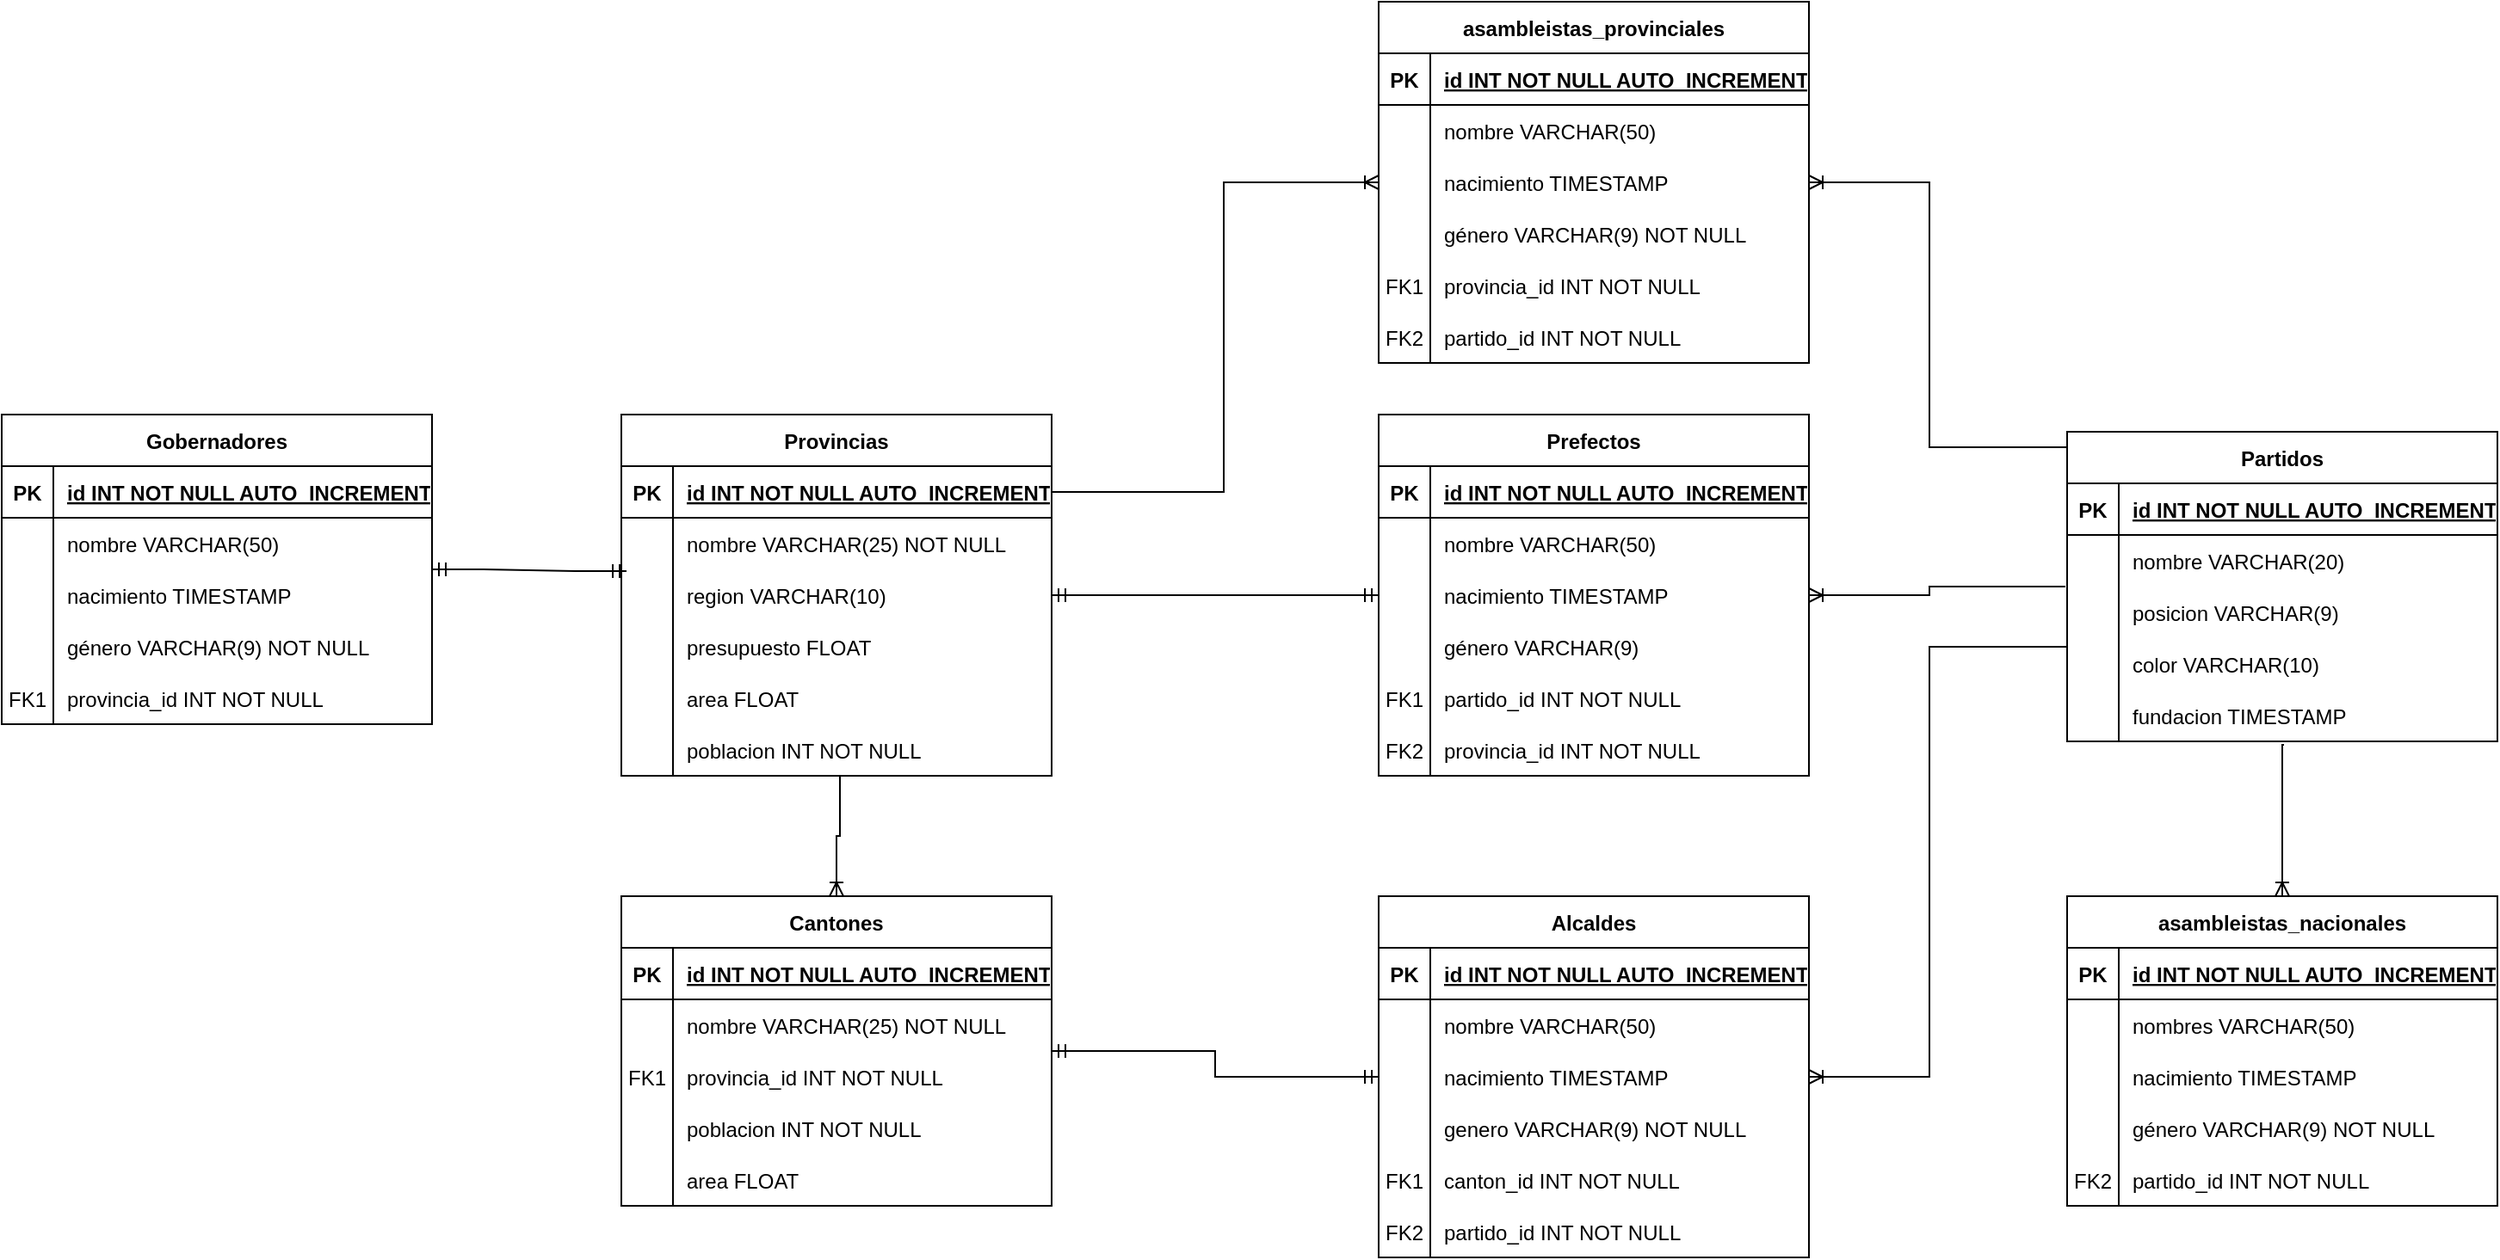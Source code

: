 <mxfile version="24.4.0" type="device" pages="2">
  <diagram id="R2lEEEUBdFMjLlhIrx00" name="Page-1">
    <mxGraphModel dx="2753" dy="726" grid="1" gridSize="10" guides="1" tooltips="1" connect="1" arrows="1" fold="1" page="1" pageScale="1" pageWidth="850" pageHeight="1100" math="0" shadow="0" extFonts="Permanent Marker^https://fonts.googleapis.com/css?family=Permanent+Marker">
      <root>
        <mxCell id="0" />
        <mxCell id="1" parent="0" />
        <mxCell id="C-vyLk0tnHw3VtMMgP7b-13" value="Provincias" style="shape=table;startSize=30;container=1;collapsible=1;childLayout=tableLayout;fixedRows=1;rowLines=0;fontStyle=1;align=center;resizeLast=1;" parent="1" vertex="1">
          <mxGeometry x="160" y="320" width="250" height="210" as="geometry" />
        </mxCell>
        <mxCell id="C-vyLk0tnHw3VtMMgP7b-14" value="" style="shape=partialRectangle;collapsible=0;dropTarget=0;pointerEvents=0;fillColor=none;points=[[0,0.5],[1,0.5]];portConstraint=eastwest;top=0;left=0;right=0;bottom=1;" parent="C-vyLk0tnHw3VtMMgP7b-13" vertex="1">
          <mxGeometry y="30" width="250" height="30" as="geometry" />
        </mxCell>
        <mxCell id="C-vyLk0tnHw3VtMMgP7b-15" value="PK" style="shape=partialRectangle;overflow=hidden;connectable=0;fillColor=none;top=0;left=0;bottom=0;right=0;fontStyle=1;" parent="C-vyLk0tnHw3VtMMgP7b-14" vertex="1">
          <mxGeometry width="30" height="30" as="geometry">
            <mxRectangle width="30" height="30" as="alternateBounds" />
          </mxGeometry>
        </mxCell>
        <mxCell id="C-vyLk0tnHw3VtMMgP7b-16" value="id INT NOT NULL AUTO_INCREMENT" style="shape=partialRectangle;overflow=hidden;connectable=0;fillColor=none;top=0;left=0;bottom=0;right=0;align=left;spacingLeft=6;fontStyle=5;" parent="C-vyLk0tnHw3VtMMgP7b-14" vertex="1">
          <mxGeometry x="30" width="220" height="30" as="geometry">
            <mxRectangle width="220" height="30" as="alternateBounds" />
          </mxGeometry>
        </mxCell>
        <mxCell id="mV6oS0t16oz_CCjjwXeO-1" value="" style="shape=partialRectangle;collapsible=0;dropTarget=0;pointerEvents=0;fillColor=none;points=[[0,0.5],[1,0.5]];portConstraint=eastwest;top=0;left=0;right=0;bottom=0;" vertex="1" parent="C-vyLk0tnHw3VtMMgP7b-13">
          <mxGeometry y="60" width="250" height="30" as="geometry" />
        </mxCell>
        <mxCell id="mV6oS0t16oz_CCjjwXeO-2" value="" style="shape=partialRectangle;overflow=hidden;connectable=0;fillColor=none;top=0;left=0;bottom=0;right=0;" vertex="1" parent="mV6oS0t16oz_CCjjwXeO-1">
          <mxGeometry width="30" height="30" as="geometry">
            <mxRectangle width="30" height="30" as="alternateBounds" />
          </mxGeometry>
        </mxCell>
        <mxCell id="mV6oS0t16oz_CCjjwXeO-3" value="nombre VARCHAR(25) NOT NULL" style="shape=partialRectangle;overflow=hidden;connectable=0;fillColor=none;top=0;left=0;bottom=0;right=0;align=left;spacingLeft=6;" vertex="1" parent="mV6oS0t16oz_CCjjwXeO-1">
          <mxGeometry x="30" width="220" height="30" as="geometry">
            <mxRectangle width="220" height="30" as="alternateBounds" />
          </mxGeometry>
        </mxCell>
        <mxCell id="mV6oS0t16oz_CCjjwXeO-4" value="" style="shape=partialRectangle;collapsible=0;dropTarget=0;pointerEvents=0;fillColor=none;points=[[0,0.5],[1,0.5]];portConstraint=eastwest;top=0;left=0;right=0;bottom=0;" vertex="1" parent="C-vyLk0tnHw3VtMMgP7b-13">
          <mxGeometry y="90" width="250" height="30" as="geometry" />
        </mxCell>
        <mxCell id="mV6oS0t16oz_CCjjwXeO-5" value="" style="shape=partialRectangle;overflow=hidden;connectable=0;fillColor=none;top=0;left=0;bottom=0;right=0;" vertex="1" parent="mV6oS0t16oz_CCjjwXeO-4">
          <mxGeometry width="30" height="30" as="geometry">
            <mxRectangle width="30" height="30" as="alternateBounds" />
          </mxGeometry>
        </mxCell>
        <mxCell id="mV6oS0t16oz_CCjjwXeO-6" value="region VARCHAR(10)" style="shape=partialRectangle;overflow=hidden;connectable=0;fillColor=none;top=0;left=0;bottom=0;right=0;align=left;spacingLeft=6;" vertex="1" parent="mV6oS0t16oz_CCjjwXeO-4">
          <mxGeometry x="30" width="220" height="30" as="geometry">
            <mxRectangle width="220" height="30" as="alternateBounds" />
          </mxGeometry>
        </mxCell>
        <mxCell id="58oZn3RjxqigrR3ve5Eb-83" value="" style="shape=partialRectangle;collapsible=0;dropTarget=0;pointerEvents=0;fillColor=none;points=[[0,0.5],[1,0.5]];portConstraint=eastwest;top=0;left=0;right=0;bottom=0;" vertex="1" parent="C-vyLk0tnHw3VtMMgP7b-13">
          <mxGeometry y="120" width="250" height="30" as="geometry" />
        </mxCell>
        <mxCell id="58oZn3RjxqigrR3ve5Eb-84" value="" style="shape=partialRectangle;overflow=hidden;connectable=0;fillColor=none;top=0;left=0;bottom=0;right=0;" vertex="1" parent="58oZn3RjxqigrR3ve5Eb-83">
          <mxGeometry width="30" height="30" as="geometry">
            <mxRectangle width="30" height="30" as="alternateBounds" />
          </mxGeometry>
        </mxCell>
        <mxCell id="58oZn3RjxqigrR3ve5Eb-85" value="presupuesto FLOAT" style="shape=partialRectangle;overflow=hidden;connectable=0;fillColor=none;top=0;left=0;bottom=0;right=0;align=left;spacingLeft=6;" vertex="1" parent="58oZn3RjxqigrR3ve5Eb-83">
          <mxGeometry x="30" width="220" height="30" as="geometry">
            <mxRectangle width="220" height="30" as="alternateBounds" />
          </mxGeometry>
        </mxCell>
        <mxCell id="58oZn3RjxqigrR3ve5Eb-89" value="" style="shape=partialRectangle;collapsible=0;dropTarget=0;pointerEvents=0;fillColor=none;points=[[0,0.5],[1,0.5]];portConstraint=eastwest;top=0;left=0;right=0;bottom=0;" vertex="1" parent="C-vyLk0tnHw3VtMMgP7b-13">
          <mxGeometry y="150" width="250" height="30" as="geometry" />
        </mxCell>
        <mxCell id="58oZn3RjxqigrR3ve5Eb-90" value="" style="shape=partialRectangle;overflow=hidden;connectable=0;fillColor=none;top=0;left=0;bottom=0;right=0;" vertex="1" parent="58oZn3RjxqigrR3ve5Eb-89">
          <mxGeometry width="30" height="30" as="geometry">
            <mxRectangle width="30" height="30" as="alternateBounds" />
          </mxGeometry>
        </mxCell>
        <mxCell id="58oZn3RjxqigrR3ve5Eb-91" value="area FLOAT" style="shape=partialRectangle;overflow=hidden;connectable=0;fillColor=none;top=0;left=0;bottom=0;right=0;align=left;spacingLeft=6;" vertex="1" parent="58oZn3RjxqigrR3ve5Eb-89">
          <mxGeometry x="30" width="220" height="30" as="geometry">
            <mxRectangle width="220" height="30" as="alternateBounds" />
          </mxGeometry>
        </mxCell>
        <mxCell id="dxsvXx4cL7ar9aelpOiF-24" value="" style="shape=partialRectangle;collapsible=0;dropTarget=0;pointerEvents=0;fillColor=none;points=[[0,0.5],[1,0.5]];portConstraint=eastwest;top=0;left=0;right=0;bottom=0;" vertex="1" parent="C-vyLk0tnHw3VtMMgP7b-13">
          <mxGeometry y="180" width="250" height="30" as="geometry" />
        </mxCell>
        <mxCell id="dxsvXx4cL7ar9aelpOiF-25" value="" style="shape=partialRectangle;overflow=hidden;connectable=0;fillColor=none;top=0;left=0;bottom=0;right=0;" vertex="1" parent="dxsvXx4cL7ar9aelpOiF-24">
          <mxGeometry width="30" height="30" as="geometry">
            <mxRectangle width="30" height="30" as="alternateBounds" />
          </mxGeometry>
        </mxCell>
        <mxCell id="dxsvXx4cL7ar9aelpOiF-26" value="poblacion INT NOT NULL" style="shape=partialRectangle;overflow=hidden;connectable=0;fillColor=none;top=0;left=0;bottom=0;right=0;align=left;spacingLeft=6;" vertex="1" parent="dxsvXx4cL7ar9aelpOiF-24">
          <mxGeometry x="30" width="220" height="30" as="geometry">
            <mxRectangle width="220" height="30" as="alternateBounds" />
          </mxGeometry>
        </mxCell>
        <mxCell id="J0bzAMUdMy9hYTO0Qa6a-3" value="Gobernadores" style="shape=table;startSize=30;container=1;collapsible=1;childLayout=tableLayout;fixedRows=1;rowLines=0;fontStyle=1;align=center;resizeLast=1;" vertex="1" parent="1">
          <mxGeometry x="-200" y="320" width="250" height="180" as="geometry" />
        </mxCell>
        <mxCell id="J0bzAMUdMy9hYTO0Qa6a-4" value="" style="shape=partialRectangle;collapsible=0;dropTarget=0;pointerEvents=0;fillColor=none;points=[[0,0.5],[1,0.5]];portConstraint=eastwest;top=0;left=0;right=0;bottom=1;" vertex="1" parent="J0bzAMUdMy9hYTO0Qa6a-3">
          <mxGeometry y="30" width="250" height="30" as="geometry" />
        </mxCell>
        <mxCell id="J0bzAMUdMy9hYTO0Qa6a-5" value="PK" style="shape=partialRectangle;overflow=hidden;connectable=0;fillColor=none;top=0;left=0;bottom=0;right=0;fontStyle=1;" vertex="1" parent="J0bzAMUdMy9hYTO0Qa6a-4">
          <mxGeometry width="30" height="30" as="geometry">
            <mxRectangle width="30" height="30" as="alternateBounds" />
          </mxGeometry>
        </mxCell>
        <mxCell id="J0bzAMUdMy9hYTO0Qa6a-6" value="id INT NOT NULL AUTO_INCREMENT" style="shape=partialRectangle;overflow=hidden;connectable=0;fillColor=none;top=0;left=0;bottom=0;right=0;align=left;spacingLeft=6;fontStyle=5;" vertex="1" parent="J0bzAMUdMy9hYTO0Qa6a-4">
          <mxGeometry x="30" width="220" height="30" as="geometry">
            <mxRectangle width="220" height="30" as="alternateBounds" />
          </mxGeometry>
        </mxCell>
        <mxCell id="J0bzAMUdMy9hYTO0Qa6a-13" value="" style="shape=partialRectangle;collapsible=0;dropTarget=0;pointerEvents=0;fillColor=none;points=[[0,0.5],[1,0.5]];portConstraint=eastwest;top=0;left=0;right=0;bottom=0;" vertex="1" parent="J0bzAMUdMy9hYTO0Qa6a-3">
          <mxGeometry y="60" width="250" height="30" as="geometry" />
        </mxCell>
        <mxCell id="J0bzAMUdMy9hYTO0Qa6a-14" value="" style="shape=partialRectangle;overflow=hidden;connectable=0;fillColor=none;top=0;left=0;bottom=0;right=0;" vertex="1" parent="J0bzAMUdMy9hYTO0Qa6a-13">
          <mxGeometry width="30" height="30" as="geometry">
            <mxRectangle width="30" height="30" as="alternateBounds" />
          </mxGeometry>
        </mxCell>
        <mxCell id="J0bzAMUdMy9hYTO0Qa6a-15" value="nombre VARCHAR(50)" style="shape=partialRectangle;overflow=hidden;connectable=0;fillColor=none;top=0;left=0;bottom=0;right=0;align=left;spacingLeft=6;" vertex="1" parent="J0bzAMUdMy9hYTO0Qa6a-13">
          <mxGeometry x="30" width="220" height="30" as="geometry">
            <mxRectangle width="220" height="30" as="alternateBounds" />
          </mxGeometry>
        </mxCell>
        <mxCell id="J0bzAMUdMy9hYTO0Qa6a-16" value="" style="shape=partialRectangle;collapsible=0;dropTarget=0;pointerEvents=0;fillColor=none;points=[[0,0.5],[1,0.5]];portConstraint=eastwest;top=0;left=0;right=0;bottom=0;" vertex="1" parent="J0bzAMUdMy9hYTO0Qa6a-3">
          <mxGeometry y="90" width="250" height="30" as="geometry" />
        </mxCell>
        <mxCell id="J0bzAMUdMy9hYTO0Qa6a-17" value="" style="shape=partialRectangle;overflow=hidden;connectable=0;fillColor=none;top=0;left=0;bottom=0;right=0;" vertex="1" parent="J0bzAMUdMy9hYTO0Qa6a-16">
          <mxGeometry width="30" height="30" as="geometry">
            <mxRectangle width="30" height="30" as="alternateBounds" />
          </mxGeometry>
        </mxCell>
        <mxCell id="J0bzAMUdMy9hYTO0Qa6a-18" value="nacimiento TIMESTAMP" style="shape=partialRectangle;overflow=hidden;connectable=0;fillColor=none;top=0;left=0;bottom=0;right=0;align=left;spacingLeft=6;" vertex="1" parent="J0bzAMUdMy9hYTO0Qa6a-16">
          <mxGeometry x="30" width="220" height="30" as="geometry">
            <mxRectangle width="220" height="30" as="alternateBounds" />
          </mxGeometry>
        </mxCell>
        <mxCell id="J0bzAMUdMy9hYTO0Qa6a-19" value="" style="shape=partialRectangle;collapsible=0;dropTarget=0;pointerEvents=0;fillColor=none;points=[[0,0.5],[1,0.5]];portConstraint=eastwest;top=0;left=0;right=0;bottom=0;" vertex="1" parent="J0bzAMUdMy9hYTO0Qa6a-3">
          <mxGeometry y="120" width="250" height="30" as="geometry" />
        </mxCell>
        <mxCell id="J0bzAMUdMy9hYTO0Qa6a-20" value="" style="shape=partialRectangle;overflow=hidden;connectable=0;fillColor=none;top=0;left=0;bottom=0;right=0;" vertex="1" parent="J0bzAMUdMy9hYTO0Qa6a-19">
          <mxGeometry width="30" height="30" as="geometry">
            <mxRectangle width="30" height="30" as="alternateBounds" />
          </mxGeometry>
        </mxCell>
        <mxCell id="J0bzAMUdMy9hYTO0Qa6a-21" value="género VARCHAR(9) NOT NULL" style="shape=partialRectangle;overflow=hidden;connectable=0;fillColor=none;top=0;left=0;bottom=0;right=0;align=left;spacingLeft=6;" vertex="1" parent="J0bzAMUdMy9hYTO0Qa6a-19">
          <mxGeometry x="30" width="220" height="30" as="geometry">
            <mxRectangle width="220" height="30" as="alternateBounds" />
          </mxGeometry>
        </mxCell>
        <mxCell id="58oZn3RjxqigrR3ve5Eb-49" value="" style="shape=partialRectangle;collapsible=0;dropTarget=0;pointerEvents=0;fillColor=none;points=[[0,0.5],[1,0.5]];portConstraint=eastwest;top=0;left=0;right=0;bottom=0;" vertex="1" parent="J0bzAMUdMy9hYTO0Qa6a-3">
          <mxGeometry y="150" width="250" height="30" as="geometry" />
        </mxCell>
        <mxCell id="58oZn3RjxqigrR3ve5Eb-50" value="FK1" style="shape=partialRectangle;overflow=hidden;connectable=0;fillColor=none;top=0;left=0;bottom=0;right=0;" vertex="1" parent="58oZn3RjxqigrR3ve5Eb-49">
          <mxGeometry width="30" height="30" as="geometry">
            <mxRectangle width="30" height="30" as="alternateBounds" />
          </mxGeometry>
        </mxCell>
        <mxCell id="58oZn3RjxqigrR3ve5Eb-51" value="provincia_id INT NOT NULL" style="shape=partialRectangle;overflow=hidden;connectable=0;fillColor=none;top=0;left=0;bottom=0;right=0;align=left;spacingLeft=6;" vertex="1" parent="58oZn3RjxqigrR3ve5Eb-49">
          <mxGeometry x="30" width="220" height="30" as="geometry">
            <mxRectangle width="220" height="30" as="alternateBounds" />
          </mxGeometry>
        </mxCell>
        <mxCell id="J0bzAMUdMy9hYTO0Qa6a-25" value="Partidos" style="shape=table;startSize=30;container=1;collapsible=1;childLayout=tableLayout;fixedRows=1;rowLines=0;fontStyle=1;align=center;resizeLast=1;" vertex="1" parent="1">
          <mxGeometry x="1000" y="330" width="250" height="180" as="geometry" />
        </mxCell>
        <mxCell id="J0bzAMUdMy9hYTO0Qa6a-26" value="" style="shape=partialRectangle;collapsible=0;dropTarget=0;pointerEvents=0;fillColor=none;points=[[0,0.5],[1,0.5]];portConstraint=eastwest;top=0;left=0;right=0;bottom=1;" vertex="1" parent="J0bzAMUdMy9hYTO0Qa6a-25">
          <mxGeometry y="30" width="250" height="30" as="geometry" />
        </mxCell>
        <mxCell id="J0bzAMUdMy9hYTO0Qa6a-27" value="PK" style="shape=partialRectangle;overflow=hidden;connectable=0;fillColor=none;top=0;left=0;bottom=0;right=0;fontStyle=1;" vertex="1" parent="J0bzAMUdMy9hYTO0Qa6a-26">
          <mxGeometry width="30" height="30" as="geometry">
            <mxRectangle width="30" height="30" as="alternateBounds" />
          </mxGeometry>
        </mxCell>
        <mxCell id="J0bzAMUdMy9hYTO0Qa6a-28" value="id INT NOT NULL AUTO_INCREMENT" style="shape=partialRectangle;overflow=hidden;connectable=0;fillColor=none;top=0;left=0;bottom=0;right=0;align=left;spacingLeft=6;fontStyle=5;" vertex="1" parent="J0bzAMUdMy9hYTO0Qa6a-26">
          <mxGeometry x="30" width="220" height="30" as="geometry">
            <mxRectangle width="220" height="30" as="alternateBounds" />
          </mxGeometry>
        </mxCell>
        <mxCell id="J0bzAMUdMy9hYTO0Qa6a-29" value="" style="shape=partialRectangle;collapsible=0;dropTarget=0;pointerEvents=0;fillColor=none;points=[[0,0.5],[1,0.5]];portConstraint=eastwest;top=0;left=0;right=0;bottom=0;" vertex="1" parent="J0bzAMUdMy9hYTO0Qa6a-25">
          <mxGeometry y="60" width="250" height="30" as="geometry" />
        </mxCell>
        <mxCell id="J0bzAMUdMy9hYTO0Qa6a-30" value="" style="shape=partialRectangle;overflow=hidden;connectable=0;fillColor=none;top=0;left=0;bottom=0;right=0;" vertex="1" parent="J0bzAMUdMy9hYTO0Qa6a-29">
          <mxGeometry width="30" height="30" as="geometry">
            <mxRectangle width="30" height="30" as="alternateBounds" />
          </mxGeometry>
        </mxCell>
        <mxCell id="J0bzAMUdMy9hYTO0Qa6a-31" value="nombre VARCHAR(20)" style="shape=partialRectangle;overflow=hidden;connectable=0;fillColor=none;top=0;left=0;bottom=0;right=0;align=left;spacingLeft=6;" vertex="1" parent="J0bzAMUdMy9hYTO0Qa6a-29">
          <mxGeometry x="30" width="220" height="30" as="geometry">
            <mxRectangle width="220" height="30" as="alternateBounds" />
          </mxGeometry>
        </mxCell>
        <mxCell id="J0bzAMUdMy9hYTO0Qa6a-32" value="" style="shape=partialRectangle;collapsible=0;dropTarget=0;pointerEvents=0;fillColor=none;points=[[0,0.5],[1,0.5]];portConstraint=eastwest;top=0;left=0;right=0;bottom=0;" vertex="1" parent="J0bzAMUdMy9hYTO0Qa6a-25">
          <mxGeometry y="90" width="250" height="30" as="geometry" />
        </mxCell>
        <mxCell id="J0bzAMUdMy9hYTO0Qa6a-33" value="" style="shape=partialRectangle;overflow=hidden;connectable=0;fillColor=none;top=0;left=0;bottom=0;right=0;" vertex="1" parent="J0bzAMUdMy9hYTO0Qa6a-32">
          <mxGeometry width="30" height="30" as="geometry">
            <mxRectangle width="30" height="30" as="alternateBounds" />
          </mxGeometry>
        </mxCell>
        <mxCell id="J0bzAMUdMy9hYTO0Qa6a-34" value="posicion VARCHAR(9)" style="shape=partialRectangle;overflow=hidden;connectable=0;fillColor=none;top=0;left=0;bottom=0;right=0;align=left;spacingLeft=6;" vertex="1" parent="J0bzAMUdMy9hYTO0Qa6a-32">
          <mxGeometry x="30" width="220" height="30" as="geometry">
            <mxRectangle width="220" height="30" as="alternateBounds" />
          </mxGeometry>
        </mxCell>
        <mxCell id="J0bzAMUdMy9hYTO0Qa6a-35" value="" style="shape=partialRectangle;collapsible=0;dropTarget=0;pointerEvents=0;fillColor=none;points=[[0,0.5],[1,0.5]];portConstraint=eastwest;top=0;left=0;right=0;bottom=0;" vertex="1" parent="J0bzAMUdMy9hYTO0Qa6a-25">
          <mxGeometry y="120" width="250" height="30" as="geometry" />
        </mxCell>
        <mxCell id="J0bzAMUdMy9hYTO0Qa6a-36" value="" style="shape=partialRectangle;overflow=hidden;connectable=0;fillColor=none;top=0;left=0;bottom=0;right=0;" vertex="1" parent="J0bzAMUdMy9hYTO0Qa6a-35">
          <mxGeometry width="30" height="30" as="geometry">
            <mxRectangle width="30" height="30" as="alternateBounds" />
          </mxGeometry>
        </mxCell>
        <mxCell id="J0bzAMUdMy9hYTO0Qa6a-37" value="color VARCHAR(10)" style="shape=partialRectangle;overflow=hidden;connectable=0;fillColor=none;top=0;left=0;bottom=0;right=0;align=left;spacingLeft=6;" vertex="1" parent="J0bzAMUdMy9hYTO0Qa6a-35">
          <mxGeometry x="30" width="220" height="30" as="geometry">
            <mxRectangle width="220" height="30" as="alternateBounds" />
          </mxGeometry>
        </mxCell>
        <mxCell id="J0bzAMUdMy9hYTO0Qa6a-38" value="" style="shape=partialRectangle;collapsible=0;dropTarget=0;pointerEvents=0;fillColor=none;points=[[0,0.5],[1,0.5]];portConstraint=eastwest;top=0;left=0;right=0;bottom=0;" vertex="1" parent="J0bzAMUdMy9hYTO0Qa6a-25">
          <mxGeometry y="150" width="250" height="30" as="geometry" />
        </mxCell>
        <mxCell id="J0bzAMUdMy9hYTO0Qa6a-39" value="" style="shape=partialRectangle;overflow=hidden;connectable=0;fillColor=none;top=0;left=0;bottom=0;right=0;" vertex="1" parent="J0bzAMUdMy9hYTO0Qa6a-38">
          <mxGeometry width="30" height="30" as="geometry">
            <mxRectangle width="30" height="30" as="alternateBounds" />
          </mxGeometry>
        </mxCell>
        <mxCell id="J0bzAMUdMy9hYTO0Qa6a-40" value="fundacion TIMESTAMP" style="shape=partialRectangle;overflow=hidden;connectable=0;fillColor=none;top=0;left=0;bottom=0;right=0;align=left;spacingLeft=6;" vertex="1" parent="J0bzAMUdMy9hYTO0Qa6a-38">
          <mxGeometry x="30" width="220" height="30" as="geometry">
            <mxRectangle width="220" height="30" as="alternateBounds" />
          </mxGeometry>
        </mxCell>
        <mxCell id="58oZn3RjxqigrR3ve5Eb-1" value="Prefectos" style="shape=table;startSize=30;container=1;collapsible=1;childLayout=tableLayout;fixedRows=1;rowLines=0;fontStyle=1;align=center;resizeLast=1;" vertex="1" parent="1">
          <mxGeometry x="600" y="320" width="250" height="210" as="geometry" />
        </mxCell>
        <mxCell id="58oZn3RjxqigrR3ve5Eb-2" value="" style="shape=partialRectangle;collapsible=0;dropTarget=0;pointerEvents=0;fillColor=none;points=[[0,0.5],[1,0.5]];portConstraint=eastwest;top=0;left=0;right=0;bottom=1;" vertex="1" parent="58oZn3RjxqigrR3ve5Eb-1">
          <mxGeometry y="30" width="250" height="30" as="geometry" />
        </mxCell>
        <mxCell id="58oZn3RjxqigrR3ve5Eb-3" value="PK" style="shape=partialRectangle;overflow=hidden;connectable=0;fillColor=none;top=0;left=0;bottom=0;right=0;fontStyle=1;" vertex="1" parent="58oZn3RjxqigrR3ve5Eb-2">
          <mxGeometry width="30" height="30" as="geometry">
            <mxRectangle width="30" height="30" as="alternateBounds" />
          </mxGeometry>
        </mxCell>
        <mxCell id="58oZn3RjxqigrR3ve5Eb-4" value="id INT NOT NULL AUTO_INCREMENT" style="shape=partialRectangle;overflow=hidden;connectable=0;fillColor=none;top=0;left=0;bottom=0;right=0;align=left;spacingLeft=6;fontStyle=5;" vertex="1" parent="58oZn3RjxqigrR3ve5Eb-2">
          <mxGeometry x="30" width="220" height="30" as="geometry">
            <mxRectangle width="220" height="30" as="alternateBounds" />
          </mxGeometry>
        </mxCell>
        <mxCell id="58oZn3RjxqigrR3ve5Eb-5" value="" style="shape=partialRectangle;collapsible=0;dropTarget=0;pointerEvents=0;fillColor=none;points=[[0,0.5],[1,0.5]];portConstraint=eastwest;top=0;left=0;right=0;bottom=0;" vertex="1" parent="58oZn3RjxqigrR3ve5Eb-1">
          <mxGeometry y="60" width="250" height="30" as="geometry" />
        </mxCell>
        <mxCell id="58oZn3RjxqigrR3ve5Eb-6" value="" style="shape=partialRectangle;overflow=hidden;connectable=0;fillColor=none;top=0;left=0;bottom=0;right=0;" vertex="1" parent="58oZn3RjxqigrR3ve5Eb-5">
          <mxGeometry width="30" height="30" as="geometry">
            <mxRectangle width="30" height="30" as="alternateBounds" />
          </mxGeometry>
        </mxCell>
        <mxCell id="58oZn3RjxqigrR3ve5Eb-7" value="nombre VARCHAR(50)" style="shape=partialRectangle;overflow=hidden;connectable=0;fillColor=none;top=0;left=0;bottom=0;right=0;align=left;spacingLeft=6;" vertex="1" parent="58oZn3RjxqigrR3ve5Eb-5">
          <mxGeometry x="30" width="220" height="30" as="geometry">
            <mxRectangle width="220" height="30" as="alternateBounds" />
          </mxGeometry>
        </mxCell>
        <mxCell id="58oZn3RjxqigrR3ve5Eb-8" value="" style="shape=partialRectangle;collapsible=0;dropTarget=0;pointerEvents=0;fillColor=none;points=[[0,0.5],[1,0.5]];portConstraint=eastwest;top=0;left=0;right=0;bottom=0;" vertex="1" parent="58oZn3RjxqigrR3ve5Eb-1">
          <mxGeometry y="90" width="250" height="30" as="geometry" />
        </mxCell>
        <mxCell id="58oZn3RjxqigrR3ve5Eb-9" value="" style="shape=partialRectangle;overflow=hidden;connectable=0;fillColor=none;top=0;left=0;bottom=0;right=0;" vertex="1" parent="58oZn3RjxqigrR3ve5Eb-8">
          <mxGeometry width="30" height="30" as="geometry">
            <mxRectangle width="30" height="30" as="alternateBounds" />
          </mxGeometry>
        </mxCell>
        <mxCell id="58oZn3RjxqigrR3ve5Eb-10" value="nacimiento TIMESTAMP" style="shape=partialRectangle;overflow=hidden;connectable=0;fillColor=none;top=0;left=0;bottom=0;right=0;align=left;spacingLeft=6;" vertex="1" parent="58oZn3RjxqigrR3ve5Eb-8">
          <mxGeometry x="30" width="220" height="30" as="geometry">
            <mxRectangle width="220" height="30" as="alternateBounds" />
          </mxGeometry>
        </mxCell>
        <mxCell id="58oZn3RjxqigrR3ve5Eb-11" value="" style="shape=partialRectangle;collapsible=0;dropTarget=0;pointerEvents=0;fillColor=none;points=[[0,0.5],[1,0.5]];portConstraint=eastwest;top=0;left=0;right=0;bottom=0;" vertex="1" parent="58oZn3RjxqigrR3ve5Eb-1">
          <mxGeometry y="120" width="250" height="30" as="geometry" />
        </mxCell>
        <mxCell id="58oZn3RjxqigrR3ve5Eb-12" value="" style="shape=partialRectangle;overflow=hidden;connectable=0;fillColor=none;top=0;left=0;bottom=0;right=0;" vertex="1" parent="58oZn3RjxqigrR3ve5Eb-11">
          <mxGeometry width="30" height="30" as="geometry">
            <mxRectangle width="30" height="30" as="alternateBounds" />
          </mxGeometry>
        </mxCell>
        <mxCell id="58oZn3RjxqigrR3ve5Eb-13" value="género VARCHAR(9)" style="shape=partialRectangle;overflow=hidden;connectable=0;fillColor=none;top=0;left=0;bottom=0;right=0;align=left;spacingLeft=6;" vertex="1" parent="58oZn3RjxqigrR3ve5Eb-11">
          <mxGeometry x="30" width="220" height="30" as="geometry">
            <mxRectangle width="220" height="30" as="alternateBounds" />
          </mxGeometry>
        </mxCell>
        <mxCell id="58oZn3RjxqigrR3ve5Eb-14" value="" style="shape=partialRectangle;collapsible=0;dropTarget=0;pointerEvents=0;fillColor=none;points=[[0,0.5],[1,0.5]];portConstraint=eastwest;top=0;left=0;right=0;bottom=0;" vertex="1" parent="58oZn3RjxqigrR3ve5Eb-1">
          <mxGeometry y="150" width="250" height="30" as="geometry" />
        </mxCell>
        <mxCell id="58oZn3RjxqigrR3ve5Eb-15" value="FK1" style="shape=partialRectangle;overflow=hidden;connectable=0;fillColor=none;top=0;left=0;bottom=0;right=0;" vertex="1" parent="58oZn3RjxqigrR3ve5Eb-14">
          <mxGeometry width="30" height="30" as="geometry">
            <mxRectangle width="30" height="30" as="alternateBounds" />
          </mxGeometry>
        </mxCell>
        <mxCell id="58oZn3RjxqigrR3ve5Eb-16" value="partido_id INT NOT NULL" style="shape=partialRectangle;overflow=hidden;connectable=0;fillColor=none;top=0;left=0;bottom=0;right=0;align=left;spacingLeft=6;" vertex="1" parent="58oZn3RjxqigrR3ve5Eb-14">
          <mxGeometry x="30" width="220" height="30" as="geometry">
            <mxRectangle width="220" height="30" as="alternateBounds" />
          </mxGeometry>
        </mxCell>
        <mxCell id="58oZn3RjxqigrR3ve5Eb-55" value="" style="shape=partialRectangle;collapsible=0;dropTarget=0;pointerEvents=0;fillColor=none;points=[[0,0.5],[1,0.5]];portConstraint=eastwest;top=0;left=0;right=0;bottom=0;" vertex="1" parent="58oZn3RjxqigrR3ve5Eb-1">
          <mxGeometry y="180" width="250" height="30" as="geometry" />
        </mxCell>
        <mxCell id="58oZn3RjxqigrR3ve5Eb-56" value="FK2" style="shape=partialRectangle;overflow=hidden;connectable=0;fillColor=none;top=0;left=0;bottom=0;right=0;" vertex="1" parent="58oZn3RjxqigrR3ve5Eb-55">
          <mxGeometry width="30" height="30" as="geometry">
            <mxRectangle width="30" height="30" as="alternateBounds" />
          </mxGeometry>
        </mxCell>
        <mxCell id="58oZn3RjxqigrR3ve5Eb-57" value="provincia_id INT NOT NULL" style="shape=partialRectangle;overflow=hidden;connectable=0;fillColor=none;top=0;left=0;bottom=0;right=0;align=left;spacingLeft=6;" vertex="1" parent="58oZn3RjxqigrR3ve5Eb-55">
          <mxGeometry x="30" width="220" height="30" as="geometry">
            <mxRectangle width="220" height="30" as="alternateBounds" />
          </mxGeometry>
        </mxCell>
        <mxCell id="58oZn3RjxqigrR3ve5Eb-17" value="Cantones" style="shape=table;startSize=30;container=1;collapsible=1;childLayout=tableLayout;fixedRows=1;rowLines=0;fontStyle=1;align=center;resizeLast=1;" vertex="1" parent="1">
          <mxGeometry x="160" y="600" width="250" height="180" as="geometry" />
        </mxCell>
        <mxCell id="58oZn3RjxqigrR3ve5Eb-18" value="" style="shape=partialRectangle;collapsible=0;dropTarget=0;pointerEvents=0;fillColor=none;points=[[0,0.5],[1,0.5]];portConstraint=eastwest;top=0;left=0;right=0;bottom=1;" vertex="1" parent="58oZn3RjxqigrR3ve5Eb-17">
          <mxGeometry y="30" width="250" height="30" as="geometry" />
        </mxCell>
        <mxCell id="58oZn3RjxqigrR3ve5Eb-19" value="PK" style="shape=partialRectangle;overflow=hidden;connectable=0;fillColor=none;top=0;left=0;bottom=0;right=0;fontStyle=1;" vertex="1" parent="58oZn3RjxqigrR3ve5Eb-18">
          <mxGeometry width="30" height="30" as="geometry">
            <mxRectangle width="30" height="30" as="alternateBounds" />
          </mxGeometry>
        </mxCell>
        <mxCell id="58oZn3RjxqigrR3ve5Eb-20" value="id INT NOT NULL AUTO_INCREMENT" style="shape=partialRectangle;overflow=hidden;connectable=0;fillColor=none;top=0;left=0;bottom=0;right=0;align=left;spacingLeft=6;fontStyle=5;" vertex="1" parent="58oZn3RjxqigrR3ve5Eb-18">
          <mxGeometry x="30" width="220" height="30" as="geometry">
            <mxRectangle width="220" height="30" as="alternateBounds" />
          </mxGeometry>
        </mxCell>
        <mxCell id="dxsvXx4cL7ar9aelpOiF-27" value="" style="shape=partialRectangle;collapsible=0;dropTarget=0;pointerEvents=0;fillColor=none;points=[[0,0.5],[1,0.5]];portConstraint=eastwest;top=0;left=0;right=0;bottom=0;" vertex="1" parent="58oZn3RjxqigrR3ve5Eb-17">
          <mxGeometry y="60" width="250" height="30" as="geometry" />
        </mxCell>
        <mxCell id="dxsvXx4cL7ar9aelpOiF-28" value="" style="shape=partialRectangle;overflow=hidden;connectable=0;fillColor=none;top=0;left=0;bottom=0;right=0;" vertex="1" parent="dxsvXx4cL7ar9aelpOiF-27">
          <mxGeometry width="30" height="30" as="geometry">
            <mxRectangle width="30" height="30" as="alternateBounds" />
          </mxGeometry>
        </mxCell>
        <mxCell id="dxsvXx4cL7ar9aelpOiF-29" value="nombre VARCHAR(25) NOT NULL" style="shape=partialRectangle;overflow=hidden;connectable=0;fillColor=none;top=0;left=0;bottom=0;right=0;align=left;spacingLeft=6;" vertex="1" parent="dxsvXx4cL7ar9aelpOiF-27">
          <mxGeometry x="30" width="220" height="30" as="geometry">
            <mxRectangle width="220" height="30" as="alternateBounds" />
          </mxGeometry>
        </mxCell>
        <mxCell id="58oZn3RjxqigrR3ve5Eb-21" value="" style="shape=partialRectangle;collapsible=0;dropTarget=0;pointerEvents=0;fillColor=none;points=[[0,0.5],[1,0.5]];portConstraint=eastwest;top=0;left=0;right=0;bottom=0;" vertex="1" parent="58oZn3RjxqigrR3ve5Eb-17">
          <mxGeometry y="90" width="250" height="30" as="geometry" />
        </mxCell>
        <mxCell id="58oZn3RjxqigrR3ve5Eb-22" value="FK1" style="shape=partialRectangle;overflow=hidden;connectable=0;fillColor=none;top=0;left=0;bottom=0;right=0;" vertex="1" parent="58oZn3RjxqigrR3ve5Eb-21">
          <mxGeometry width="30" height="30" as="geometry">
            <mxRectangle width="30" height="30" as="alternateBounds" />
          </mxGeometry>
        </mxCell>
        <mxCell id="58oZn3RjxqigrR3ve5Eb-23" value="provincia_id INT NOT NULL" style="shape=partialRectangle;overflow=hidden;connectable=0;fillColor=none;top=0;left=0;bottom=0;right=0;align=left;spacingLeft=6;" vertex="1" parent="58oZn3RjxqigrR3ve5Eb-21">
          <mxGeometry x="30" width="220" height="30" as="geometry">
            <mxRectangle width="220" height="30" as="alternateBounds" />
          </mxGeometry>
        </mxCell>
        <mxCell id="58oZn3RjxqigrR3ve5Eb-27" value="" style="shape=partialRectangle;collapsible=0;dropTarget=0;pointerEvents=0;fillColor=none;points=[[0,0.5],[1,0.5]];portConstraint=eastwest;top=0;left=0;right=0;bottom=0;" vertex="1" parent="58oZn3RjxqigrR3ve5Eb-17">
          <mxGeometry y="120" width="250" height="30" as="geometry" />
        </mxCell>
        <mxCell id="58oZn3RjxqigrR3ve5Eb-28" value="" style="shape=partialRectangle;overflow=hidden;connectable=0;fillColor=none;top=0;left=0;bottom=0;right=0;" vertex="1" parent="58oZn3RjxqigrR3ve5Eb-27">
          <mxGeometry width="30" height="30" as="geometry">
            <mxRectangle width="30" height="30" as="alternateBounds" />
          </mxGeometry>
        </mxCell>
        <mxCell id="58oZn3RjxqigrR3ve5Eb-29" value="poblacion INT NOT NULL" style="shape=partialRectangle;overflow=hidden;connectable=0;fillColor=none;top=0;left=0;bottom=0;right=0;align=left;spacingLeft=6;" vertex="1" parent="58oZn3RjxqigrR3ve5Eb-27">
          <mxGeometry x="30" width="220" height="30" as="geometry">
            <mxRectangle width="220" height="30" as="alternateBounds" />
          </mxGeometry>
        </mxCell>
        <mxCell id="58oZn3RjxqigrR3ve5Eb-92" value="" style="shape=partialRectangle;collapsible=0;dropTarget=0;pointerEvents=0;fillColor=none;points=[[0,0.5],[1,0.5]];portConstraint=eastwest;top=0;left=0;right=0;bottom=0;" vertex="1" parent="58oZn3RjxqigrR3ve5Eb-17">
          <mxGeometry y="150" width="250" height="30" as="geometry" />
        </mxCell>
        <mxCell id="58oZn3RjxqigrR3ve5Eb-93" value="" style="shape=partialRectangle;overflow=hidden;connectable=0;fillColor=none;top=0;left=0;bottom=0;right=0;" vertex="1" parent="58oZn3RjxqigrR3ve5Eb-92">
          <mxGeometry width="30" height="30" as="geometry">
            <mxRectangle width="30" height="30" as="alternateBounds" />
          </mxGeometry>
        </mxCell>
        <mxCell id="58oZn3RjxqigrR3ve5Eb-94" value="area FLOAT" style="shape=partialRectangle;overflow=hidden;connectable=0;fillColor=none;top=0;left=0;bottom=0;right=0;align=left;spacingLeft=6;" vertex="1" parent="58oZn3RjxqigrR3ve5Eb-92">
          <mxGeometry x="30" width="220" height="30" as="geometry">
            <mxRectangle width="220" height="30" as="alternateBounds" />
          </mxGeometry>
        </mxCell>
        <mxCell id="58oZn3RjxqigrR3ve5Eb-36" value="Alcaldes" style="shape=table;startSize=30;container=1;collapsible=1;childLayout=tableLayout;fixedRows=1;rowLines=0;fontStyle=1;align=center;resizeLast=1;" vertex="1" parent="1">
          <mxGeometry x="600" y="600" width="250" height="210" as="geometry" />
        </mxCell>
        <mxCell id="58oZn3RjxqigrR3ve5Eb-37" value="" style="shape=partialRectangle;collapsible=0;dropTarget=0;pointerEvents=0;fillColor=none;points=[[0,0.5],[1,0.5]];portConstraint=eastwest;top=0;left=0;right=0;bottom=1;" vertex="1" parent="58oZn3RjxqigrR3ve5Eb-36">
          <mxGeometry y="30" width="250" height="30" as="geometry" />
        </mxCell>
        <mxCell id="58oZn3RjxqigrR3ve5Eb-38" value="PK" style="shape=partialRectangle;overflow=hidden;connectable=0;fillColor=none;top=0;left=0;bottom=0;right=0;fontStyle=1;" vertex="1" parent="58oZn3RjxqigrR3ve5Eb-37">
          <mxGeometry width="30" height="30" as="geometry">
            <mxRectangle width="30" height="30" as="alternateBounds" />
          </mxGeometry>
        </mxCell>
        <mxCell id="58oZn3RjxqigrR3ve5Eb-39" value="id INT NOT NULL AUTO_INCREMENT" style="shape=partialRectangle;overflow=hidden;connectable=0;fillColor=none;top=0;left=0;bottom=0;right=0;align=left;spacingLeft=6;fontStyle=5;" vertex="1" parent="58oZn3RjxqigrR3ve5Eb-37">
          <mxGeometry x="30" width="220" height="30" as="geometry">
            <mxRectangle width="220" height="30" as="alternateBounds" />
          </mxGeometry>
        </mxCell>
        <mxCell id="58oZn3RjxqigrR3ve5Eb-43" value="" style="shape=partialRectangle;collapsible=0;dropTarget=0;pointerEvents=0;fillColor=none;points=[[0,0.5],[1,0.5]];portConstraint=eastwest;top=0;left=0;right=0;bottom=0;" vertex="1" parent="58oZn3RjxqigrR3ve5Eb-36">
          <mxGeometry y="60" width="250" height="30" as="geometry" />
        </mxCell>
        <mxCell id="58oZn3RjxqigrR3ve5Eb-44" value="" style="shape=partialRectangle;overflow=hidden;connectable=0;fillColor=none;top=0;left=0;bottom=0;right=0;" vertex="1" parent="58oZn3RjxqigrR3ve5Eb-43">
          <mxGeometry width="30" height="30" as="geometry">
            <mxRectangle width="30" height="30" as="alternateBounds" />
          </mxGeometry>
        </mxCell>
        <mxCell id="58oZn3RjxqigrR3ve5Eb-45" value="nombre VARCHAR(50)" style="shape=partialRectangle;overflow=hidden;connectable=0;fillColor=none;top=0;left=0;bottom=0;right=0;align=left;spacingLeft=6;" vertex="1" parent="58oZn3RjxqigrR3ve5Eb-43">
          <mxGeometry x="30" width="220" height="30" as="geometry">
            <mxRectangle width="220" height="30" as="alternateBounds" />
          </mxGeometry>
        </mxCell>
        <mxCell id="58oZn3RjxqigrR3ve5Eb-80" value="" style="shape=partialRectangle;collapsible=0;dropTarget=0;pointerEvents=0;fillColor=none;points=[[0,0.5],[1,0.5]];portConstraint=eastwest;top=0;left=0;right=0;bottom=0;" vertex="1" parent="58oZn3RjxqigrR3ve5Eb-36">
          <mxGeometry y="90" width="250" height="30" as="geometry" />
        </mxCell>
        <mxCell id="58oZn3RjxqigrR3ve5Eb-81" value="" style="shape=partialRectangle;overflow=hidden;connectable=0;fillColor=none;top=0;left=0;bottom=0;right=0;" vertex="1" parent="58oZn3RjxqigrR3ve5Eb-80">
          <mxGeometry width="30" height="30" as="geometry">
            <mxRectangle width="30" height="30" as="alternateBounds" />
          </mxGeometry>
        </mxCell>
        <mxCell id="58oZn3RjxqigrR3ve5Eb-82" value="nacimiento TIMESTAMP" style="shape=partialRectangle;overflow=hidden;connectable=0;fillColor=none;top=0;left=0;bottom=0;right=0;align=left;spacingLeft=6;" vertex="1" parent="58oZn3RjxqigrR3ve5Eb-80">
          <mxGeometry x="30" width="220" height="30" as="geometry">
            <mxRectangle width="220" height="30" as="alternateBounds" />
          </mxGeometry>
        </mxCell>
        <mxCell id="58oZn3RjxqigrR3ve5Eb-46" value="" style="shape=partialRectangle;collapsible=0;dropTarget=0;pointerEvents=0;fillColor=none;points=[[0,0.5],[1,0.5]];portConstraint=eastwest;top=0;left=0;right=0;bottom=0;" vertex="1" parent="58oZn3RjxqigrR3ve5Eb-36">
          <mxGeometry y="120" width="250" height="30" as="geometry" />
        </mxCell>
        <mxCell id="58oZn3RjxqigrR3ve5Eb-47" value="" style="shape=partialRectangle;overflow=hidden;connectable=0;fillColor=none;top=0;left=0;bottom=0;right=0;" vertex="1" parent="58oZn3RjxqigrR3ve5Eb-46">
          <mxGeometry width="30" height="30" as="geometry">
            <mxRectangle width="30" height="30" as="alternateBounds" />
          </mxGeometry>
        </mxCell>
        <mxCell id="58oZn3RjxqigrR3ve5Eb-48" value="genero VARCHAR(9) NOT NULL" style="shape=partialRectangle;overflow=hidden;connectable=0;fillColor=none;top=0;left=0;bottom=0;right=0;align=left;spacingLeft=6;" vertex="1" parent="58oZn3RjxqigrR3ve5Eb-46">
          <mxGeometry x="30" width="220" height="30" as="geometry">
            <mxRectangle width="220" height="30" as="alternateBounds" />
          </mxGeometry>
        </mxCell>
        <mxCell id="58oZn3RjxqigrR3ve5Eb-40" value="" style="shape=partialRectangle;collapsible=0;dropTarget=0;pointerEvents=0;fillColor=none;points=[[0,0.5],[1,0.5]];portConstraint=eastwest;top=0;left=0;right=0;bottom=0;" vertex="1" parent="58oZn3RjxqigrR3ve5Eb-36">
          <mxGeometry y="150" width="250" height="30" as="geometry" />
        </mxCell>
        <mxCell id="58oZn3RjxqigrR3ve5Eb-41" value="FK1" style="shape=partialRectangle;overflow=hidden;connectable=0;fillColor=none;top=0;left=0;bottom=0;right=0;" vertex="1" parent="58oZn3RjxqigrR3ve5Eb-40">
          <mxGeometry width="30" height="30" as="geometry">
            <mxRectangle width="30" height="30" as="alternateBounds" />
          </mxGeometry>
        </mxCell>
        <mxCell id="58oZn3RjxqigrR3ve5Eb-42" value="canton_id INT NOT NULL" style="shape=partialRectangle;overflow=hidden;connectable=0;fillColor=none;top=0;left=0;bottom=0;right=0;align=left;spacingLeft=6;" vertex="1" parent="58oZn3RjxqigrR3ve5Eb-40">
          <mxGeometry x="30" width="220" height="30" as="geometry">
            <mxRectangle width="220" height="30" as="alternateBounds" />
          </mxGeometry>
        </mxCell>
        <mxCell id="58oZn3RjxqigrR3ve5Eb-74" value="" style="shape=partialRectangle;collapsible=0;dropTarget=0;pointerEvents=0;fillColor=none;points=[[0,0.5],[1,0.5]];portConstraint=eastwest;top=0;left=0;right=0;bottom=0;" vertex="1" parent="58oZn3RjxqigrR3ve5Eb-36">
          <mxGeometry y="180" width="250" height="30" as="geometry" />
        </mxCell>
        <mxCell id="58oZn3RjxqigrR3ve5Eb-75" value="FK2" style="shape=partialRectangle;overflow=hidden;connectable=0;fillColor=none;top=0;left=0;bottom=0;right=0;" vertex="1" parent="58oZn3RjxqigrR3ve5Eb-74">
          <mxGeometry width="30" height="30" as="geometry">
            <mxRectangle width="30" height="30" as="alternateBounds" />
          </mxGeometry>
        </mxCell>
        <mxCell id="58oZn3RjxqigrR3ve5Eb-76" value="partido_id INT NOT NULL" style="shape=partialRectangle;overflow=hidden;connectable=0;fillColor=none;top=0;left=0;bottom=0;right=0;align=left;spacingLeft=6;" vertex="1" parent="58oZn3RjxqigrR3ve5Eb-74">
          <mxGeometry x="30" width="220" height="30" as="geometry">
            <mxRectangle width="220" height="30" as="alternateBounds" />
          </mxGeometry>
        </mxCell>
        <mxCell id="58oZn3RjxqigrR3ve5Eb-58" value="asambleistas_provinciales" style="shape=table;startSize=30;container=1;collapsible=1;childLayout=tableLayout;fixedRows=1;rowLines=0;fontStyle=1;align=center;resizeLast=1;" vertex="1" parent="1">
          <mxGeometry x="600" y="80" width="250" height="210" as="geometry" />
        </mxCell>
        <mxCell id="58oZn3RjxqigrR3ve5Eb-59" value="" style="shape=partialRectangle;collapsible=0;dropTarget=0;pointerEvents=0;fillColor=none;points=[[0,0.5],[1,0.5]];portConstraint=eastwest;top=0;left=0;right=0;bottom=1;" vertex="1" parent="58oZn3RjxqigrR3ve5Eb-58">
          <mxGeometry y="30" width="250" height="30" as="geometry" />
        </mxCell>
        <mxCell id="58oZn3RjxqigrR3ve5Eb-60" value="PK" style="shape=partialRectangle;overflow=hidden;connectable=0;fillColor=none;top=0;left=0;bottom=0;right=0;fontStyle=1;" vertex="1" parent="58oZn3RjxqigrR3ve5Eb-59">
          <mxGeometry width="30" height="30" as="geometry">
            <mxRectangle width="30" height="30" as="alternateBounds" />
          </mxGeometry>
        </mxCell>
        <mxCell id="58oZn3RjxqigrR3ve5Eb-61" value="id INT NOT NULL AUTO_INCREMENT" style="shape=partialRectangle;overflow=hidden;connectable=0;fillColor=none;top=0;left=0;bottom=0;right=0;align=left;spacingLeft=6;fontStyle=5;" vertex="1" parent="58oZn3RjxqigrR3ve5Eb-59">
          <mxGeometry x="30" width="220" height="30" as="geometry">
            <mxRectangle width="220" height="30" as="alternateBounds" />
          </mxGeometry>
        </mxCell>
        <mxCell id="58oZn3RjxqigrR3ve5Eb-62" value="" style="shape=partialRectangle;collapsible=0;dropTarget=0;pointerEvents=0;fillColor=none;points=[[0,0.5],[1,0.5]];portConstraint=eastwest;top=0;left=0;right=0;bottom=0;" vertex="1" parent="58oZn3RjxqigrR3ve5Eb-58">
          <mxGeometry y="60" width="250" height="30" as="geometry" />
        </mxCell>
        <mxCell id="58oZn3RjxqigrR3ve5Eb-63" value="" style="shape=partialRectangle;overflow=hidden;connectable=0;fillColor=none;top=0;left=0;bottom=0;right=0;" vertex="1" parent="58oZn3RjxqigrR3ve5Eb-62">
          <mxGeometry width="30" height="30" as="geometry">
            <mxRectangle width="30" height="30" as="alternateBounds" />
          </mxGeometry>
        </mxCell>
        <mxCell id="58oZn3RjxqigrR3ve5Eb-64" value="nombre VARCHAR(50)" style="shape=partialRectangle;overflow=hidden;connectable=0;fillColor=none;top=0;left=0;bottom=0;right=0;align=left;spacingLeft=6;" vertex="1" parent="58oZn3RjxqigrR3ve5Eb-62">
          <mxGeometry x="30" width="220" height="30" as="geometry">
            <mxRectangle width="220" height="30" as="alternateBounds" />
          </mxGeometry>
        </mxCell>
        <mxCell id="58oZn3RjxqigrR3ve5Eb-65" value="" style="shape=partialRectangle;collapsible=0;dropTarget=0;pointerEvents=0;fillColor=none;points=[[0,0.5],[1,0.5]];portConstraint=eastwest;top=0;left=0;right=0;bottom=0;" vertex="1" parent="58oZn3RjxqigrR3ve5Eb-58">
          <mxGeometry y="90" width="250" height="30" as="geometry" />
        </mxCell>
        <mxCell id="58oZn3RjxqigrR3ve5Eb-66" value="" style="shape=partialRectangle;overflow=hidden;connectable=0;fillColor=none;top=0;left=0;bottom=0;right=0;" vertex="1" parent="58oZn3RjxqigrR3ve5Eb-65">
          <mxGeometry width="30" height="30" as="geometry">
            <mxRectangle width="30" height="30" as="alternateBounds" />
          </mxGeometry>
        </mxCell>
        <mxCell id="58oZn3RjxqigrR3ve5Eb-67" value="nacimiento TIMESTAMP" style="shape=partialRectangle;overflow=hidden;connectable=0;fillColor=none;top=0;left=0;bottom=0;right=0;align=left;spacingLeft=6;" vertex="1" parent="58oZn3RjxqigrR3ve5Eb-65">
          <mxGeometry x="30" width="220" height="30" as="geometry">
            <mxRectangle width="220" height="30" as="alternateBounds" />
          </mxGeometry>
        </mxCell>
        <mxCell id="58oZn3RjxqigrR3ve5Eb-68" value="" style="shape=partialRectangle;collapsible=0;dropTarget=0;pointerEvents=0;fillColor=none;points=[[0,0.5],[1,0.5]];portConstraint=eastwest;top=0;left=0;right=0;bottom=0;" vertex="1" parent="58oZn3RjxqigrR3ve5Eb-58">
          <mxGeometry y="120" width="250" height="30" as="geometry" />
        </mxCell>
        <mxCell id="58oZn3RjxqigrR3ve5Eb-69" value="" style="shape=partialRectangle;overflow=hidden;connectable=0;fillColor=none;top=0;left=0;bottom=0;right=0;" vertex="1" parent="58oZn3RjxqigrR3ve5Eb-68">
          <mxGeometry width="30" height="30" as="geometry">
            <mxRectangle width="30" height="30" as="alternateBounds" />
          </mxGeometry>
        </mxCell>
        <mxCell id="58oZn3RjxqigrR3ve5Eb-70" value="género VARCHAR(9) NOT NULL" style="shape=partialRectangle;overflow=hidden;connectable=0;fillColor=none;top=0;left=0;bottom=0;right=0;align=left;spacingLeft=6;" vertex="1" parent="58oZn3RjxqigrR3ve5Eb-68">
          <mxGeometry x="30" width="220" height="30" as="geometry">
            <mxRectangle width="220" height="30" as="alternateBounds" />
          </mxGeometry>
        </mxCell>
        <mxCell id="58oZn3RjxqigrR3ve5Eb-71" value="" style="shape=partialRectangle;collapsible=0;dropTarget=0;pointerEvents=0;fillColor=none;points=[[0,0.5],[1,0.5]];portConstraint=eastwest;top=0;left=0;right=0;bottom=0;" vertex="1" parent="58oZn3RjxqigrR3ve5Eb-58">
          <mxGeometry y="150" width="250" height="30" as="geometry" />
        </mxCell>
        <mxCell id="58oZn3RjxqigrR3ve5Eb-72" value="FK1" style="shape=partialRectangle;overflow=hidden;connectable=0;fillColor=none;top=0;left=0;bottom=0;right=0;" vertex="1" parent="58oZn3RjxqigrR3ve5Eb-71">
          <mxGeometry width="30" height="30" as="geometry">
            <mxRectangle width="30" height="30" as="alternateBounds" />
          </mxGeometry>
        </mxCell>
        <mxCell id="58oZn3RjxqigrR3ve5Eb-73" value="provincia_id INT NOT NULL" style="shape=partialRectangle;overflow=hidden;connectable=0;fillColor=none;top=0;left=0;bottom=0;right=0;align=left;spacingLeft=6;" vertex="1" parent="58oZn3RjxqigrR3ve5Eb-71">
          <mxGeometry x="30" width="220" height="30" as="geometry">
            <mxRectangle width="220" height="30" as="alternateBounds" />
          </mxGeometry>
        </mxCell>
        <mxCell id="58oZn3RjxqigrR3ve5Eb-77" value="" style="shape=partialRectangle;collapsible=0;dropTarget=0;pointerEvents=0;fillColor=none;points=[[0,0.5],[1,0.5]];portConstraint=eastwest;top=0;left=0;right=0;bottom=0;" vertex="1" parent="58oZn3RjxqigrR3ve5Eb-58">
          <mxGeometry y="180" width="250" height="30" as="geometry" />
        </mxCell>
        <mxCell id="58oZn3RjxqigrR3ve5Eb-78" value="FK2" style="shape=partialRectangle;overflow=hidden;connectable=0;fillColor=none;top=0;left=0;bottom=0;right=0;" vertex="1" parent="58oZn3RjxqigrR3ve5Eb-77">
          <mxGeometry width="30" height="30" as="geometry">
            <mxRectangle width="30" height="30" as="alternateBounds" />
          </mxGeometry>
        </mxCell>
        <mxCell id="58oZn3RjxqigrR3ve5Eb-79" value="partido_id INT NOT NULL" style="shape=partialRectangle;overflow=hidden;connectable=0;fillColor=none;top=0;left=0;bottom=0;right=0;align=left;spacingLeft=6;" vertex="1" parent="58oZn3RjxqigrR3ve5Eb-77">
          <mxGeometry x="30" width="220" height="30" as="geometry">
            <mxRectangle width="220" height="30" as="alternateBounds" />
          </mxGeometry>
        </mxCell>
        <mxCell id="Qg2YsG3LiYVuZZwpvOzf-1" value="" style="edgeStyle=entityRelationEdgeStyle;fontSize=12;html=1;endArrow=ERmandOne;startArrow=ERmandOne;rounded=0;entryX=0.012;entryY=1.033;entryDx=0;entryDy=0;entryPerimeter=0;" edge="1" parent="1" source="J0bzAMUdMy9hYTO0Qa6a-3" target="mV6oS0t16oz_CCjjwXeO-1">
          <mxGeometry width="100" height="100" relative="1" as="geometry">
            <mxPoint x="480" y="470" as="sourcePoint" />
            <mxPoint x="580" y="370" as="targetPoint" />
          </mxGeometry>
        </mxCell>
        <mxCell id="Qg2YsG3LiYVuZZwpvOzf-2" value="" style="edgeStyle=orthogonalEdgeStyle;fontSize=12;html=1;endArrow=ERmandOne;startArrow=ERmandOne;rounded=0;" edge="1" parent="1" source="C-vyLk0tnHw3VtMMgP7b-13" target="58oZn3RjxqigrR3ve5Eb-1">
          <mxGeometry width="100" height="100" relative="1" as="geometry">
            <mxPoint x="460" y="440" as="sourcePoint" />
            <mxPoint x="560" y="340" as="targetPoint" />
          </mxGeometry>
        </mxCell>
        <mxCell id="Qg2YsG3LiYVuZZwpvOzf-3" value="" style="edgeStyle=orthogonalEdgeStyle;fontSize=12;html=1;endArrow=ERoneToMany;rounded=0;exitX=1;exitY=0.5;exitDx=0;exitDy=0;" edge="1" parent="1" source="C-vyLk0tnHw3VtMMgP7b-14" target="58oZn3RjxqigrR3ve5Eb-58">
          <mxGeometry width="100" height="100" relative="1" as="geometry">
            <mxPoint x="480" y="470" as="sourcePoint" />
            <mxPoint x="580" y="370" as="targetPoint" />
            <Array as="points">
              <mxPoint x="510" y="365" />
              <mxPoint x="510" y="185" />
            </Array>
          </mxGeometry>
        </mxCell>
        <mxCell id="Qg2YsG3LiYVuZZwpvOzf-4" value="" style="edgeStyle=orthogonalEdgeStyle;fontSize=12;html=1;endArrow=ERoneToMany;rounded=0;entryX=0.5;entryY=0;entryDx=0;entryDy=0;exitX=0.508;exitY=1;exitDx=0;exitDy=0;exitPerimeter=0;" edge="1" parent="1" source="dxsvXx4cL7ar9aelpOiF-24" target="58oZn3RjxqigrR3ve5Eb-17">
          <mxGeometry width="100" height="100" relative="1" as="geometry">
            <mxPoint x="285" y="500" as="sourcePoint" />
            <mxPoint x="580" y="370" as="targetPoint" />
          </mxGeometry>
        </mxCell>
        <mxCell id="Qg2YsG3LiYVuZZwpvOzf-5" value="" style="edgeStyle=orthogonalEdgeStyle;fontSize=12;html=1;endArrow=ERmandOne;startArrow=ERmandOne;rounded=0;" edge="1" parent="1" source="58oZn3RjxqigrR3ve5Eb-17" target="58oZn3RjxqigrR3ve5Eb-36">
          <mxGeometry width="100" height="100" relative="1" as="geometry">
            <mxPoint x="480" y="470" as="sourcePoint" />
            <mxPoint x="580" y="370" as="targetPoint" />
          </mxGeometry>
        </mxCell>
        <mxCell id="Qg2YsG3LiYVuZZwpvOzf-6" value="" style="edgeStyle=orthogonalEdgeStyle;fontSize=12;html=1;endArrow=ERoneToMany;rounded=0;exitX=0;exitY=0.106;exitDx=0;exitDy=0;exitPerimeter=0;" edge="1" parent="1" source="J0bzAMUdMy9hYTO0Qa6a-25" target="58oZn3RjxqigrR3ve5Eb-58">
          <mxGeometry width="100" height="100" relative="1" as="geometry">
            <mxPoint x="480" y="470" as="sourcePoint" />
            <mxPoint x="580" y="370" as="targetPoint" />
            <Array as="points">
              <mxPoint x="920" y="339" />
              <mxPoint x="920" y="185" />
            </Array>
          </mxGeometry>
        </mxCell>
        <mxCell id="Qg2YsG3LiYVuZZwpvOzf-7" value="" style="edgeStyle=orthogonalEdgeStyle;fontSize=12;html=1;endArrow=ERoneToMany;rounded=0;exitX=-0.004;exitY=0;exitDx=0;exitDy=0;exitPerimeter=0;" edge="1" parent="1" source="J0bzAMUdMy9hYTO0Qa6a-32" target="58oZn3RjxqigrR3ve5Eb-1">
          <mxGeometry width="100" height="100" relative="1" as="geometry">
            <mxPoint x="480" y="470" as="sourcePoint" />
            <mxPoint x="580" y="370" as="targetPoint" />
            <Array as="points">
              <mxPoint x="920" y="420" />
              <mxPoint x="920" y="425" />
            </Array>
          </mxGeometry>
        </mxCell>
        <mxCell id="Qg2YsG3LiYVuZZwpvOzf-8" value="" style="edgeStyle=orthogonalEdgeStyle;fontSize=12;html=1;endArrow=ERoneToMany;rounded=0;exitX=0;exitY=0.5;exitDx=0;exitDy=0;" edge="1" parent="1" source="J0bzAMUdMy9hYTO0Qa6a-35" target="58oZn3RjxqigrR3ve5Eb-36">
          <mxGeometry width="100" height="100" relative="1" as="geometry">
            <mxPoint x="480" y="470" as="sourcePoint" />
            <mxPoint x="580" y="370" as="targetPoint" />
            <Array as="points">
              <mxPoint x="920" y="455" />
              <mxPoint x="920" y="705" />
            </Array>
          </mxGeometry>
        </mxCell>
        <mxCell id="dxsvXx4cL7ar9aelpOiF-1" value="asambleistas_nacionales" style="shape=table;startSize=30;container=1;collapsible=1;childLayout=tableLayout;fixedRows=1;rowLines=0;fontStyle=1;align=center;resizeLast=1;" vertex="1" parent="1">
          <mxGeometry x="1000" y="600" width="250" height="180" as="geometry" />
        </mxCell>
        <mxCell id="dxsvXx4cL7ar9aelpOiF-2" value="" style="shape=partialRectangle;collapsible=0;dropTarget=0;pointerEvents=0;fillColor=none;points=[[0,0.5],[1,0.5]];portConstraint=eastwest;top=0;left=0;right=0;bottom=1;" vertex="1" parent="dxsvXx4cL7ar9aelpOiF-1">
          <mxGeometry y="30" width="250" height="30" as="geometry" />
        </mxCell>
        <mxCell id="dxsvXx4cL7ar9aelpOiF-3" value="PK" style="shape=partialRectangle;overflow=hidden;connectable=0;fillColor=none;top=0;left=0;bottom=0;right=0;fontStyle=1;" vertex="1" parent="dxsvXx4cL7ar9aelpOiF-2">
          <mxGeometry width="30" height="30" as="geometry">
            <mxRectangle width="30" height="30" as="alternateBounds" />
          </mxGeometry>
        </mxCell>
        <mxCell id="dxsvXx4cL7ar9aelpOiF-4" value="id INT NOT NULL AUTO_INCREMENT" style="shape=partialRectangle;overflow=hidden;connectable=0;fillColor=none;top=0;left=0;bottom=0;right=0;align=left;spacingLeft=6;fontStyle=5;" vertex="1" parent="dxsvXx4cL7ar9aelpOiF-2">
          <mxGeometry x="30" width="220" height="30" as="geometry">
            <mxRectangle width="220" height="30" as="alternateBounds" />
          </mxGeometry>
        </mxCell>
        <mxCell id="dxsvXx4cL7ar9aelpOiF-5" value="" style="shape=partialRectangle;collapsible=0;dropTarget=0;pointerEvents=0;fillColor=none;points=[[0,0.5],[1,0.5]];portConstraint=eastwest;top=0;left=0;right=0;bottom=0;" vertex="1" parent="dxsvXx4cL7ar9aelpOiF-1">
          <mxGeometry y="60" width="250" height="30" as="geometry" />
        </mxCell>
        <mxCell id="dxsvXx4cL7ar9aelpOiF-6" value="" style="shape=partialRectangle;overflow=hidden;connectable=0;fillColor=none;top=0;left=0;bottom=0;right=0;" vertex="1" parent="dxsvXx4cL7ar9aelpOiF-5">
          <mxGeometry width="30" height="30" as="geometry">
            <mxRectangle width="30" height="30" as="alternateBounds" />
          </mxGeometry>
        </mxCell>
        <mxCell id="dxsvXx4cL7ar9aelpOiF-7" value="nombres VARCHAR(50)" style="shape=partialRectangle;overflow=hidden;connectable=0;fillColor=none;top=0;left=0;bottom=0;right=0;align=left;spacingLeft=6;" vertex="1" parent="dxsvXx4cL7ar9aelpOiF-5">
          <mxGeometry x="30" width="220" height="30" as="geometry">
            <mxRectangle width="220" height="30" as="alternateBounds" />
          </mxGeometry>
        </mxCell>
        <mxCell id="dxsvXx4cL7ar9aelpOiF-8" value="" style="shape=partialRectangle;collapsible=0;dropTarget=0;pointerEvents=0;fillColor=none;points=[[0,0.5],[1,0.5]];portConstraint=eastwest;top=0;left=0;right=0;bottom=0;" vertex="1" parent="dxsvXx4cL7ar9aelpOiF-1">
          <mxGeometry y="90" width="250" height="30" as="geometry" />
        </mxCell>
        <mxCell id="dxsvXx4cL7ar9aelpOiF-9" value="" style="shape=partialRectangle;overflow=hidden;connectable=0;fillColor=none;top=0;left=0;bottom=0;right=0;" vertex="1" parent="dxsvXx4cL7ar9aelpOiF-8">
          <mxGeometry width="30" height="30" as="geometry">
            <mxRectangle width="30" height="30" as="alternateBounds" />
          </mxGeometry>
        </mxCell>
        <mxCell id="dxsvXx4cL7ar9aelpOiF-10" value="nacimiento TIMESTAMP" style="shape=partialRectangle;overflow=hidden;connectable=0;fillColor=none;top=0;left=0;bottom=0;right=0;align=left;spacingLeft=6;" vertex="1" parent="dxsvXx4cL7ar9aelpOiF-8">
          <mxGeometry x="30" width="220" height="30" as="geometry">
            <mxRectangle width="220" height="30" as="alternateBounds" />
          </mxGeometry>
        </mxCell>
        <mxCell id="dxsvXx4cL7ar9aelpOiF-11" value="" style="shape=partialRectangle;collapsible=0;dropTarget=0;pointerEvents=0;fillColor=none;points=[[0,0.5],[1,0.5]];portConstraint=eastwest;top=0;left=0;right=0;bottom=0;" vertex="1" parent="dxsvXx4cL7ar9aelpOiF-1">
          <mxGeometry y="120" width="250" height="30" as="geometry" />
        </mxCell>
        <mxCell id="dxsvXx4cL7ar9aelpOiF-12" value="" style="shape=partialRectangle;overflow=hidden;connectable=0;fillColor=none;top=0;left=0;bottom=0;right=0;" vertex="1" parent="dxsvXx4cL7ar9aelpOiF-11">
          <mxGeometry width="30" height="30" as="geometry">
            <mxRectangle width="30" height="30" as="alternateBounds" />
          </mxGeometry>
        </mxCell>
        <mxCell id="dxsvXx4cL7ar9aelpOiF-13" value="género VARCHAR(9) NOT NULL" style="shape=partialRectangle;overflow=hidden;connectable=0;fillColor=none;top=0;left=0;bottom=0;right=0;align=left;spacingLeft=6;" vertex="1" parent="dxsvXx4cL7ar9aelpOiF-11">
          <mxGeometry x="30" width="220" height="30" as="geometry">
            <mxRectangle width="220" height="30" as="alternateBounds" />
          </mxGeometry>
        </mxCell>
        <mxCell id="dxsvXx4cL7ar9aelpOiF-17" value="" style="shape=partialRectangle;collapsible=0;dropTarget=0;pointerEvents=0;fillColor=none;points=[[0,0.5],[1,0.5]];portConstraint=eastwest;top=0;left=0;right=0;bottom=0;" vertex="1" parent="dxsvXx4cL7ar9aelpOiF-1">
          <mxGeometry y="150" width="250" height="30" as="geometry" />
        </mxCell>
        <mxCell id="dxsvXx4cL7ar9aelpOiF-18" value="FK2" style="shape=partialRectangle;overflow=hidden;connectable=0;fillColor=none;top=0;left=0;bottom=0;right=0;" vertex="1" parent="dxsvXx4cL7ar9aelpOiF-17">
          <mxGeometry width="30" height="30" as="geometry">
            <mxRectangle width="30" height="30" as="alternateBounds" />
          </mxGeometry>
        </mxCell>
        <mxCell id="dxsvXx4cL7ar9aelpOiF-19" value="partido_id INT NOT NULL" style="shape=partialRectangle;overflow=hidden;connectable=0;fillColor=none;top=0;left=0;bottom=0;right=0;align=left;spacingLeft=6;" vertex="1" parent="dxsvXx4cL7ar9aelpOiF-17">
          <mxGeometry x="30" width="220" height="30" as="geometry">
            <mxRectangle width="220" height="30" as="alternateBounds" />
          </mxGeometry>
        </mxCell>
        <mxCell id="dxsvXx4cL7ar9aelpOiF-20" value="" style="edgeStyle=orthogonalEdgeStyle;fontSize=12;html=1;endArrow=ERoneToMany;rounded=0;exitX=0.504;exitY=1.067;exitDx=0;exitDy=0;exitPerimeter=0;entryX=0.5;entryY=0;entryDx=0;entryDy=0;" edge="1" parent="1" source="J0bzAMUdMy9hYTO0Qa6a-38" target="dxsvXx4cL7ar9aelpOiF-1">
          <mxGeometry width="100" height="100" relative="1" as="geometry">
            <mxPoint x="440" y="510" as="sourcePoint" />
            <mxPoint x="540" y="410" as="targetPoint" />
            <Array as="points">
              <mxPoint x="1125" y="512" />
            </Array>
          </mxGeometry>
        </mxCell>
      </root>
    </mxGraphModel>
  </diagram>
  <diagram id="PNeDX5wyRA_PcjVqNyj0" name="Page-2">
    <mxGraphModel dx="1449" dy="820" grid="1" gridSize="10" guides="1" tooltips="1" connect="1" arrows="1" fold="1" page="1" pageScale="1" pageWidth="850" pageHeight="1100" math="0" shadow="0">
      <root>
        <mxCell id="0" />
        <mxCell id="1" parent="0" />
        <mxCell id="qsfq2Jj9XeQSJYvv7pcU-1" value="Prefectos" style="rounded=0;whiteSpace=wrap;html=1;" vertex="1" parent="1">
          <mxGeometry x="140" y="240" width="120" height="60" as="geometry" />
        </mxCell>
        <mxCell id="qsfq2Jj9XeQSJYvv7pcU-2" value="Alcaldes" style="rounded=0;whiteSpace=wrap;html=1;" vertex="1" parent="1">
          <mxGeometry x="140" y="380" width="120" height="60" as="geometry" />
        </mxCell>
        <mxCell id="qsfq2Jj9XeQSJYvv7pcU-3" value="Cantones" style="rounded=0;whiteSpace=wrap;html=1;" vertex="1" parent="1">
          <mxGeometry x="360" y="380" width="120" height="60" as="geometry" />
        </mxCell>
        <mxCell id="qsfq2Jj9XeQSJYvv7pcU-4" value="Provincias" style="rounded=0;whiteSpace=wrap;html=1;" vertex="1" parent="1">
          <mxGeometry x="360" y="240" width="120" height="60" as="geometry" />
        </mxCell>
        <mxCell id="qsfq2Jj9XeQSJYvv7pcU-5" value="Gobernadores" style="rounded=0;whiteSpace=wrap;html=1;" vertex="1" parent="1">
          <mxGeometry x="590" y="160" width="120" height="60" as="geometry" />
        </mxCell>
        <mxCell id="qsfq2Jj9XeQSJYvv7pcU-6" value="Parroquias" style="rounded=0;whiteSpace=wrap;html=1;" vertex="1" parent="1">
          <mxGeometry x="360" y="520" width="120" height="60" as="geometry" />
        </mxCell>
        <mxCell id="qsfq2Jj9XeQSJYvv7pcU-7" value="Asambleístas" style="rounded=0;whiteSpace=wrap;html=1;" vertex="1" parent="1">
          <mxGeometry x="590" y="300" width="120" height="60" as="geometry" />
        </mxCell>
        <mxCell id="qsfq2Jj9XeQSJYvv7pcU-8" value="Presidentes de Junta Parroquial" style="rounded=0;whiteSpace=wrap;html=1;" vertex="1" parent="1">
          <mxGeometry x="590" y="520" width="120" height="60" as="geometry" />
        </mxCell>
      </root>
    </mxGraphModel>
  </diagram>
</mxfile>
